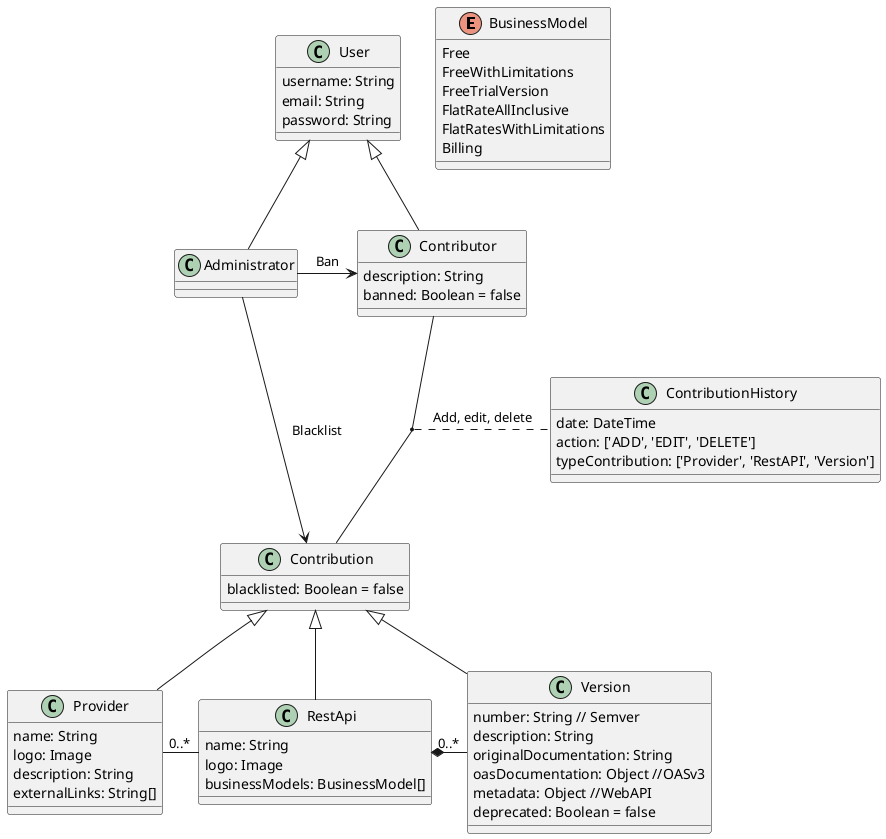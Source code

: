 @startuml "DC APIs Repositorio"
enum BusinessModel {
    Free
    FreeWithLimitations
    FreeTrialVersion
    FlatRateAllInclusive
    FlatRatesWithLimitations
    Billing
}

class Provider {
    name: String
    logo: Image
    description: String
    externalLinks: String[]
}

class RestApi {
   name: String
   logo: Image
   businessModels: BusinessModel[]
}

class Version {
    number: String // Semver
    description: String
    originalDocumentation: String
    oasDocumentation: Object //OASv3
    metadata: Object //WebAPI
    deprecated: Boolean = false
}

class User {
    username: String
    email: String
    password: String
}

class Contributor {
    description: String
    banned: Boolean = false
}

class Administrator {

}

class Contribution {
    blacklisted: Boolean = false
}

class ContributionHistory {
    date: DateTime
    action: ['ADD', 'EDIT', 'DELETE']
    typeContribution: ['Provider', 'RestAPI', 'Version']
}

RestApi *-right- "0..*" Version
Provider -right- "0..*" RestApi
User <|-- Administrator
User <|-- Contributor
Administrator --> Contribution: Blacklist
Administrator -right-> Contributor: Ban
(Contributor,Contribution) .. ContributionHistory: Add, edit, delete
Contribution <|-- Provider
Contribution <|-- RestApi
Contribution <|-- Version

@enduml